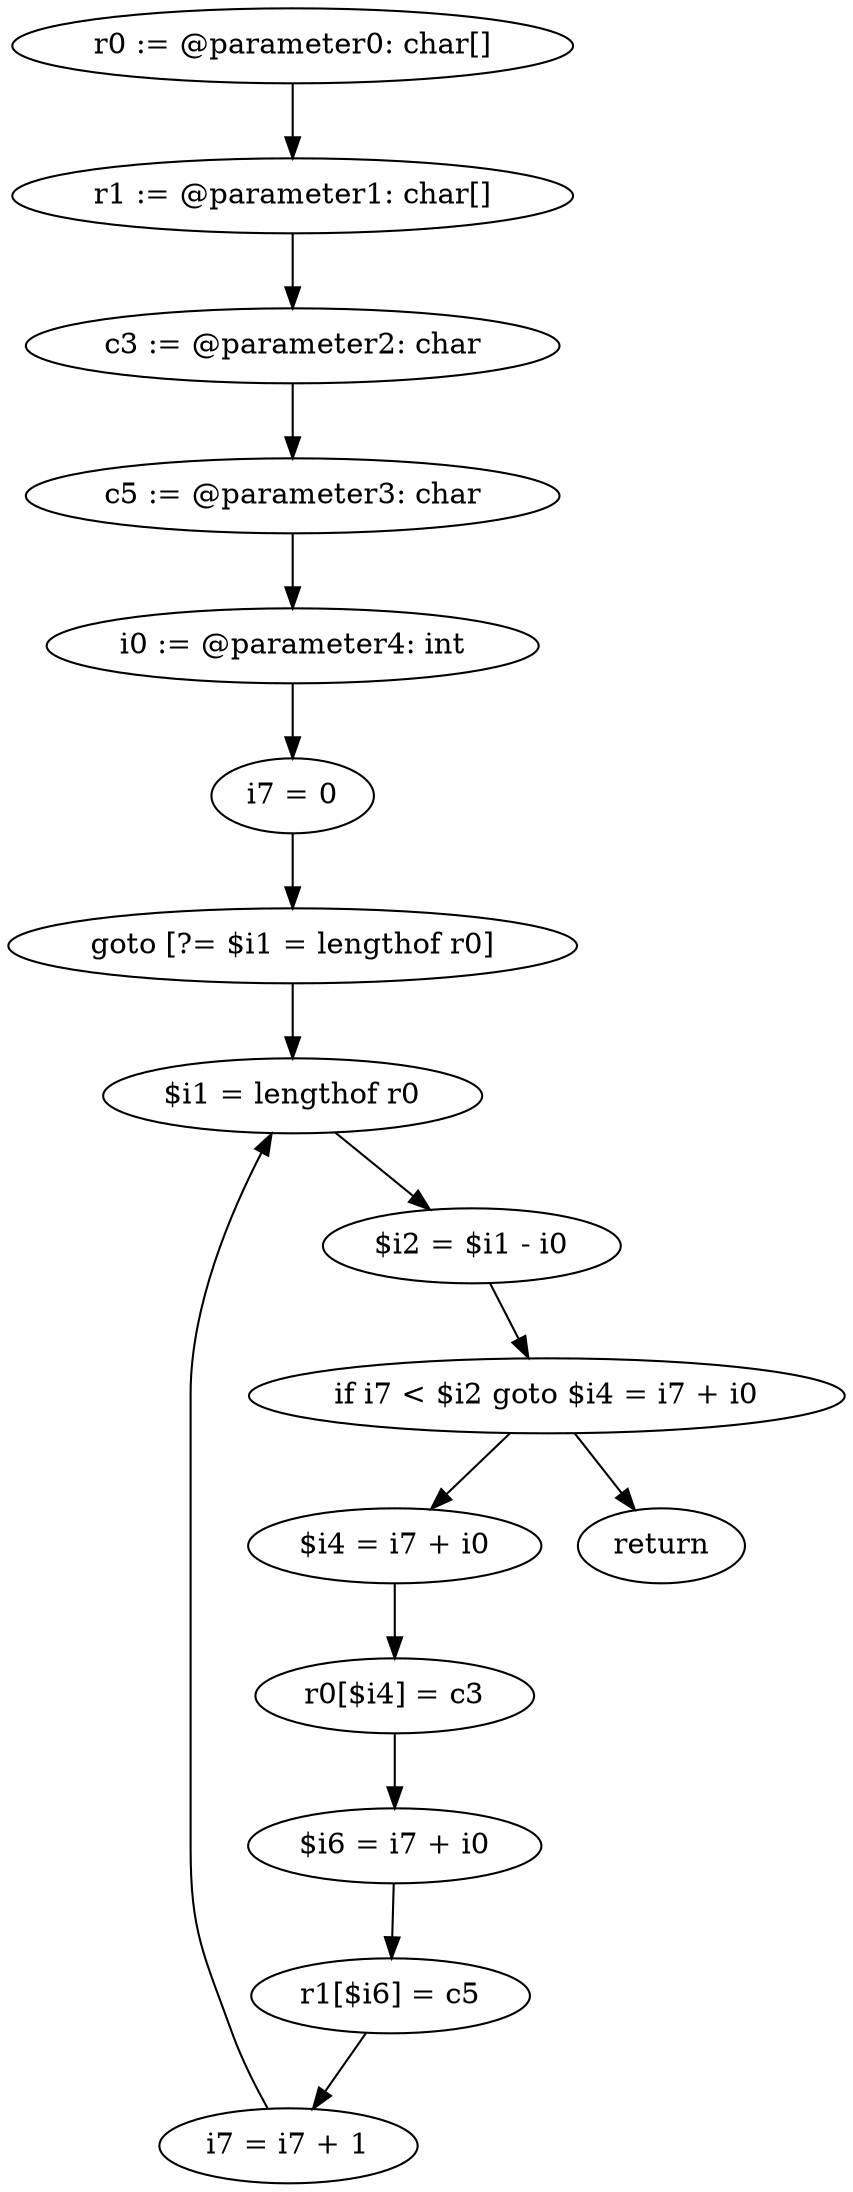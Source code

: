 digraph "unitGraph" {
    "r0 := @parameter0: char[]"
    "r1 := @parameter1: char[]"
    "c3 := @parameter2: char"
    "c5 := @parameter3: char"
    "i0 := @parameter4: int"
    "i7 = 0"
    "goto [?= $i1 = lengthof r0]"
    "$i4 = i7 + i0"
    "r0[$i4] = c3"
    "$i6 = i7 + i0"
    "r1[$i6] = c5"
    "i7 = i7 + 1"
    "$i1 = lengthof r0"
    "$i2 = $i1 - i0"
    "if i7 < $i2 goto $i4 = i7 + i0"
    "return"
    "r0 := @parameter0: char[]"->"r1 := @parameter1: char[]";
    "r1 := @parameter1: char[]"->"c3 := @parameter2: char";
    "c3 := @parameter2: char"->"c5 := @parameter3: char";
    "c5 := @parameter3: char"->"i0 := @parameter4: int";
    "i0 := @parameter4: int"->"i7 = 0";
    "i7 = 0"->"goto [?= $i1 = lengthof r0]";
    "goto [?= $i1 = lengthof r0]"->"$i1 = lengthof r0";
    "$i4 = i7 + i0"->"r0[$i4] = c3";
    "r0[$i4] = c3"->"$i6 = i7 + i0";
    "$i6 = i7 + i0"->"r1[$i6] = c5";
    "r1[$i6] = c5"->"i7 = i7 + 1";
    "i7 = i7 + 1"->"$i1 = lengthof r0";
    "$i1 = lengthof r0"->"$i2 = $i1 - i0";
    "$i2 = $i1 - i0"->"if i7 < $i2 goto $i4 = i7 + i0";
    "if i7 < $i2 goto $i4 = i7 + i0"->"return";
    "if i7 < $i2 goto $i4 = i7 + i0"->"$i4 = i7 + i0";
}
